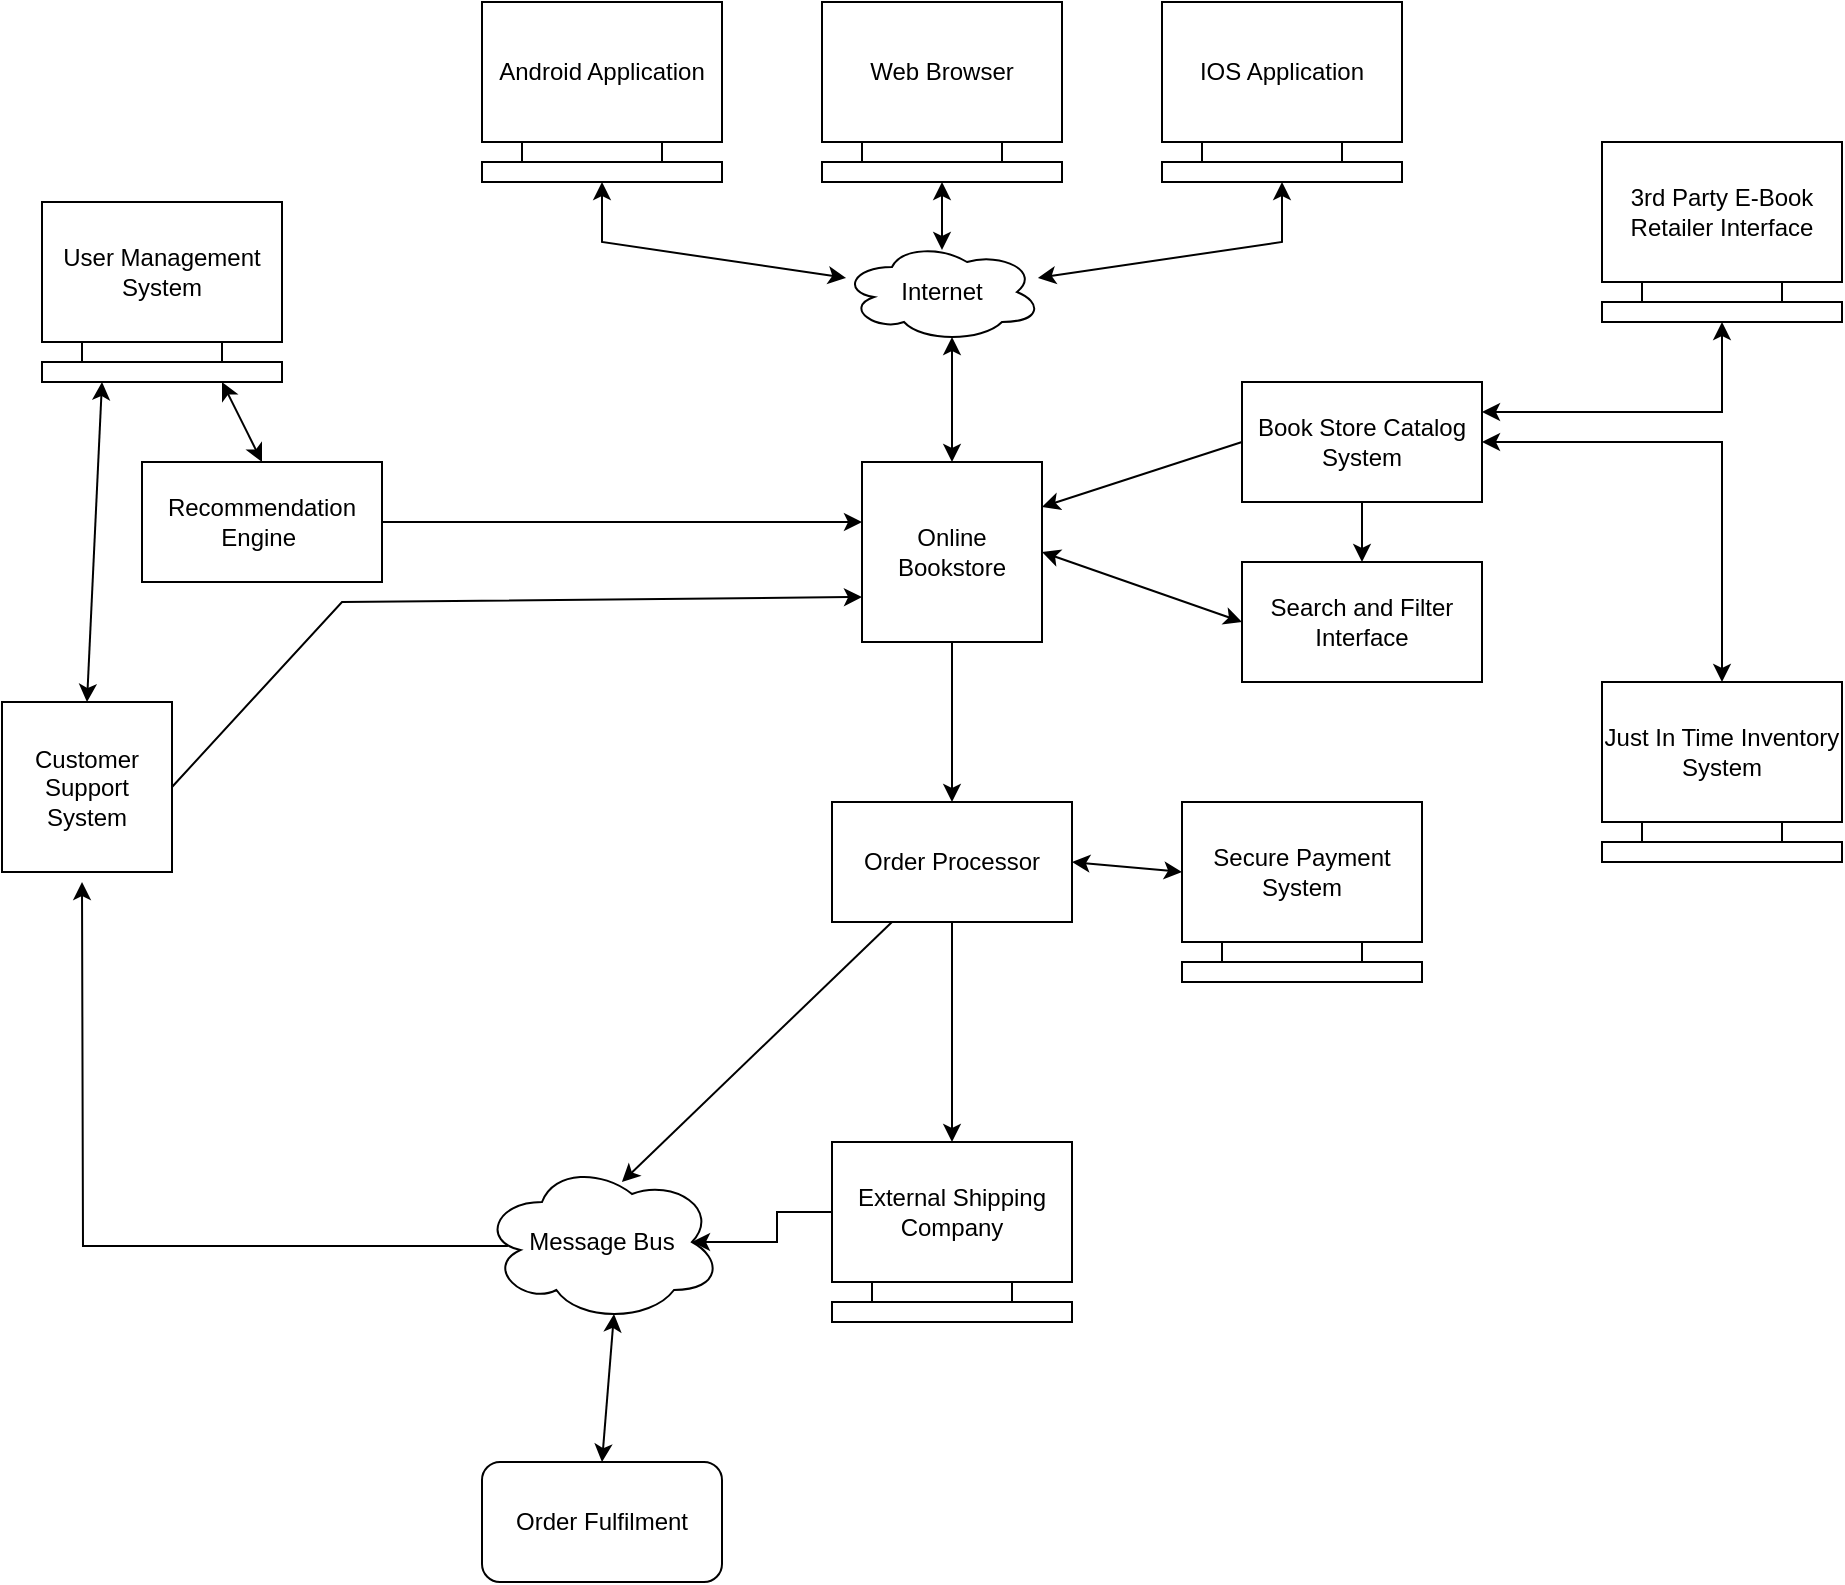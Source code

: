 <mxfile version="20.3.0" type="github">
  <diagram id="C5RBs43oDa-KdzZeNtuy" name="Page-1">
    <mxGraphModel dx="2061" dy="711" grid="1" gridSize="10" guides="1" tooltips="1" connect="1" arrows="1" fold="1" page="1" pageScale="1" pageWidth="827" pageHeight="1169" math="0" shadow="0">
      <root>
        <mxCell id="WIyWlLk6GJQsqaUBKTNV-0" />
        <mxCell id="WIyWlLk6GJQsqaUBKTNV-1" parent="WIyWlLk6GJQsqaUBKTNV-0" />
        <mxCell id="ecf7t1vO1yYwUDiaF_wW-16" value="" style="group" vertex="1" connectable="0" parent="WIyWlLk6GJQsqaUBKTNV-1">
          <mxGeometry x="330" y="10" width="120" height="90" as="geometry" />
        </mxCell>
        <mxCell id="ecf7t1vO1yYwUDiaF_wW-11" value="Web Browser" style="rounded=0;whiteSpace=wrap;html=1;" vertex="1" parent="ecf7t1vO1yYwUDiaF_wW-16">
          <mxGeometry width="120" height="70" as="geometry" />
        </mxCell>
        <mxCell id="ecf7t1vO1yYwUDiaF_wW-13" value="" style="rounded=0;whiteSpace=wrap;html=1;" vertex="1" parent="ecf7t1vO1yYwUDiaF_wW-16">
          <mxGeometry y="80" width="120" height="10" as="geometry" />
        </mxCell>
        <mxCell id="ecf7t1vO1yYwUDiaF_wW-14" value="" style="endArrow=none;html=1;rounded=0;" edge="1" parent="ecf7t1vO1yYwUDiaF_wW-16">
          <mxGeometry width="50" height="50" relative="1" as="geometry">
            <mxPoint x="20" y="80" as="sourcePoint" />
            <mxPoint x="20" y="70" as="targetPoint" />
            <Array as="points" />
          </mxGeometry>
        </mxCell>
        <mxCell id="ecf7t1vO1yYwUDiaF_wW-15" value="" style="endArrow=none;html=1;rounded=0;entryX=0.75;entryY=1;entryDx=0;entryDy=0;" edge="1" parent="ecf7t1vO1yYwUDiaF_wW-16" target="ecf7t1vO1yYwUDiaF_wW-11">
          <mxGeometry width="50" height="50" relative="1" as="geometry">
            <mxPoint x="90" y="80" as="sourcePoint" />
            <mxPoint x="30" y="80" as="targetPoint" />
            <Array as="points" />
          </mxGeometry>
        </mxCell>
        <mxCell id="ecf7t1vO1yYwUDiaF_wW-17" value="" style="group" vertex="1" connectable="0" parent="WIyWlLk6GJQsqaUBKTNV-1">
          <mxGeometry x="720" y="350" width="120" height="90" as="geometry" />
        </mxCell>
        <mxCell id="ecf7t1vO1yYwUDiaF_wW-18" value="Just In Time Inventory System" style="rounded=0;whiteSpace=wrap;html=1;" vertex="1" parent="ecf7t1vO1yYwUDiaF_wW-17">
          <mxGeometry width="120" height="70" as="geometry" />
        </mxCell>
        <mxCell id="ecf7t1vO1yYwUDiaF_wW-19" value="" style="rounded=0;whiteSpace=wrap;html=1;" vertex="1" parent="ecf7t1vO1yYwUDiaF_wW-17">
          <mxGeometry y="80" width="120" height="10" as="geometry" />
        </mxCell>
        <mxCell id="ecf7t1vO1yYwUDiaF_wW-20" value="" style="endArrow=none;html=1;rounded=0;" edge="1" parent="ecf7t1vO1yYwUDiaF_wW-17">
          <mxGeometry width="50" height="50" relative="1" as="geometry">
            <mxPoint x="20" y="80" as="sourcePoint" />
            <mxPoint x="20" y="70" as="targetPoint" />
            <Array as="points" />
          </mxGeometry>
        </mxCell>
        <mxCell id="ecf7t1vO1yYwUDiaF_wW-21" value="" style="endArrow=none;html=1;rounded=0;entryX=0.75;entryY=1;entryDx=0;entryDy=0;" edge="1" parent="ecf7t1vO1yYwUDiaF_wW-17" target="ecf7t1vO1yYwUDiaF_wW-18">
          <mxGeometry width="50" height="50" relative="1" as="geometry">
            <mxPoint x="90" y="80" as="sourcePoint" />
            <mxPoint x="30" y="80" as="targetPoint" />
            <Array as="points" />
          </mxGeometry>
        </mxCell>
        <mxCell id="ecf7t1vO1yYwUDiaF_wW-22" value="" style="endArrow=classic;startArrow=classic;html=1;rounded=0;exitX=0.5;exitY=0.08;exitDx=0;exitDy=0;exitPerimeter=0;" edge="1" parent="WIyWlLk6GJQsqaUBKTNV-1" source="ecf7t1vO1yYwUDiaF_wW-23">
          <mxGeometry width="50" height="50" relative="1" as="geometry">
            <mxPoint x="390" y="140" as="sourcePoint" />
            <mxPoint x="390" y="100" as="targetPoint" />
          </mxGeometry>
        </mxCell>
        <mxCell id="ecf7t1vO1yYwUDiaF_wW-23" value="Internet" style="ellipse;shape=cloud;whiteSpace=wrap;html=1;" vertex="1" parent="WIyWlLk6GJQsqaUBKTNV-1">
          <mxGeometry x="340" y="130" width="100" height="50" as="geometry" />
        </mxCell>
        <mxCell id="ecf7t1vO1yYwUDiaF_wW-28" value="" style="group" vertex="1" connectable="0" parent="WIyWlLk6GJQsqaUBKTNV-1">
          <mxGeometry x="-60" y="110" width="120" height="90" as="geometry" />
        </mxCell>
        <mxCell id="ecf7t1vO1yYwUDiaF_wW-29" value="User Management System" style="rounded=0;whiteSpace=wrap;html=1;" vertex="1" parent="ecf7t1vO1yYwUDiaF_wW-28">
          <mxGeometry width="120" height="70" as="geometry" />
        </mxCell>
        <mxCell id="ecf7t1vO1yYwUDiaF_wW-30" value="" style="rounded=0;whiteSpace=wrap;html=1;" vertex="1" parent="ecf7t1vO1yYwUDiaF_wW-28">
          <mxGeometry y="80" width="120" height="10" as="geometry" />
        </mxCell>
        <mxCell id="ecf7t1vO1yYwUDiaF_wW-31" value="" style="endArrow=none;html=1;rounded=0;" edge="1" parent="ecf7t1vO1yYwUDiaF_wW-28">
          <mxGeometry width="50" height="50" relative="1" as="geometry">
            <mxPoint x="20" y="80" as="sourcePoint" />
            <mxPoint x="20" y="70" as="targetPoint" />
            <Array as="points" />
          </mxGeometry>
        </mxCell>
        <mxCell id="ecf7t1vO1yYwUDiaF_wW-32" value="" style="endArrow=none;html=1;rounded=0;entryX=0.75;entryY=1;entryDx=0;entryDy=0;" edge="1" parent="ecf7t1vO1yYwUDiaF_wW-28" target="ecf7t1vO1yYwUDiaF_wW-29">
          <mxGeometry width="50" height="50" relative="1" as="geometry">
            <mxPoint x="90" y="80" as="sourcePoint" />
            <mxPoint x="30" y="80" as="targetPoint" />
            <Array as="points" />
          </mxGeometry>
        </mxCell>
        <mxCell id="ecf7t1vO1yYwUDiaF_wW-33" value="" style="group" vertex="1" connectable="0" parent="WIyWlLk6GJQsqaUBKTNV-1">
          <mxGeometry x="160" y="10" width="120" height="90" as="geometry" />
        </mxCell>
        <mxCell id="ecf7t1vO1yYwUDiaF_wW-34" value="Android Application" style="rounded=0;whiteSpace=wrap;html=1;" vertex="1" parent="ecf7t1vO1yYwUDiaF_wW-33">
          <mxGeometry width="120" height="70" as="geometry" />
        </mxCell>
        <mxCell id="ecf7t1vO1yYwUDiaF_wW-35" value="" style="rounded=0;whiteSpace=wrap;html=1;" vertex="1" parent="ecf7t1vO1yYwUDiaF_wW-33">
          <mxGeometry y="80" width="120" height="10" as="geometry" />
        </mxCell>
        <mxCell id="ecf7t1vO1yYwUDiaF_wW-36" value="" style="endArrow=none;html=1;rounded=0;" edge="1" parent="ecf7t1vO1yYwUDiaF_wW-33">
          <mxGeometry width="50" height="50" relative="1" as="geometry">
            <mxPoint x="20" y="80" as="sourcePoint" />
            <mxPoint x="20" y="70" as="targetPoint" />
            <Array as="points" />
          </mxGeometry>
        </mxCell>
        <mxCell id="ecf7t1vO1yYwUDiaF_wW-37" value="" style="endArrow=none;html=1;rounded=0;entryX=0.75;entryY=1;entryDx=0;entryDy=0;" edge="1" parent="ecf7t1vO1yYwUDiaF_wW-33" target="ecf7t1vO1yYwUDiaF_wW-34">
          <mxGeometry width="50" height="50" relative="1" as="geometry">
            <mxPoint x="90" y="80" as="sourcePoint" />
            <mxPoint x="30" y="80" as="targetPoint" />
            <Array as="points" />
          </mxGeometry>
        </mxCell>
        <mxCell id="ecf7t1vO1yYwUDiaF_wW-38" value="" style="group" vertex="1" connectable="0" parent="WIyWlLk6GJQsqaUBKTNV-1">
          <mxGeometry x="500" y="10" width="120" height="90" as="geometry" />
        </mxCell>
        <mxCell id="ecf7t1vO1yYwUDiaF_wW-39" value="IOS Application" style="rounded=0;whiteSpace=wrap;html=1;" vertex="1" parent="ecf7t1vO1yYwUDiaF_wW-38">
          <mxGeometry width="120" height="70" as="geometry" />
        </mxCell>
        <mxCell id="ecf7t1vO1yYwUDiaF_wW-40" value="" style="rounded=0;whiteSpace=wrap;html=1;" vertex="1" parent="ecf7t1vO1yYwUDiaF_wW-38">
          <mxGeometry y="80" width="120" height="10" as="geometry" />
        </mxCell>
        <mxCell id="ecf7t1vO1yYwUDiaF_wW-41" value="" style="endArrow=none;html=1;rounded=0;" edge="1" parent="ecf7t1vO1yYwUDiaF_wW-38">
          <mxGeometry width="50" height="50" relative="1" as="geometry">
            <mxPoint x="20" y="80" as="sourcePoint" />
            <mxPoint x="20" y="70" as="targetPoint" />
            <Array as="points" />
          </mxGeometry>
        </mxCell>
        <mxCell id="ecf7t1vO1yYwUDiaF_wW-42" value="" style="endArrow=none;html=1;rounded=0;entryX=0.75;entryY=1;entryDx=0;entryDy=0;" edge="1" parent="ecf7t1vO1yYwUDiaF_wW-38" target="ecf7t1vO1yYwUDiaF_wW-39">
          <mxGeometry width="50" height="50" relative="1" as="geometry">
            <mxPoint x="90" y="80" as="sourcePoint" />
            <mxPoint x="30" y="80" as="targetPoint" />
            <Array as="points" />
          </mxGeometry>
        </mxCell>
        <mxCell id="ecf7t1vO1yYwUDiaF_wW-43" value="" style="endArrow=classic;startArrow=classic;html=1;rounded=0;entryX=0.5;entryY=1;entryDx=0;entryDy=0;" edge="1" parent="WIyWlLk6GJQsqaUBKTNV-1" source="ecf7t1vO1yYwUDiaF_wW-23" target="ecf7t1vO1yYwUDiaF_wW-35">
          <mxGeometry width="50" height="50" relative="1" as="geometry">
            <mxPoint x="220" y="160" as="sourcePoint" />
            <mxPoint x="220" y="110" as="targetPoint" />
            <Array as="points">
              <mxPoint x="220" y="130" />
            </Array>
          </mxGeometry>
        </mxCell>
        <mxCell id="ecf7t1vO1yYwUDiaF_wW-44" value="" style="endArrow=classic;startArrow=classic;html=1;rounded=0;entryX=0.5;entryY=1;entryDx=0;entryDy=0;" edge="1" parent="WIyWlLk6GJQsqaUBKTNV-1" source="ecf7t1vO1yYwUDiaF_wW-23" target="ecf7t1vO1yYwUDiaF_wW-40">
          <mxGeometry width="50" height="50" relative="1" as="geometry">
            <mxPoint x="672.032" y="167.946" as="sourcePoint" />
            <mxPoint x="550" y="120" as="targetPoint" />
            <Array as="points">
              <mxPoint x="560" y="130" />
            </Array>
          </mxGeometry>
        </mxCell>
        <mxCell id="ecf7t1vO1yYwUDiaF_wW-47" value="" style="endArrow=classic;startArrow=classic;html=1;rounded=0;entryX=0.55;entryY=0.95;entryDx=0;entryDy=0;entryPerimeter=0;exitX=0.5;exitY=0;exitDx=0;exitDy=0;" edge="1" parent="WIyWlLk6GJQsqaUBKTNV-1" source="ecf7t1vO1yYwUDiaF_wW-49" target="ecf7t1vO1yYwUDiaF_wW-23">
          <mxGeometry width="50" height="50" relative="1" as="geometry">
            <mxPoint x="395" y="240" as="sourcePoint" />
            <mxPoint x="450" y="220" as="targetPoint" />
          </mxGeometry>
        </mxCell>
        <mxCell id="ecf7t1vO1yYwUDiaF_wW-49" value="Online Bookstore" style="whiteSpace=wrap;html=1;aspect=fixed;" vertex="1" parent="WIyWlLk6GJQsqaUBKTNV-1">
          <mxGeometry x="350" y="240" width="90" height="90" as="geometry" />
        </mxCell>
        <mxCell id="ecf7t1vO1yYwUDiaF_wW-50" value="" style="group" vertex="1" connectable="0" parent="WIyWlLk6GJQsqaUBKTNV-1">
          <mxGeometry x="720" y="80" width="120" height="90" as="geometry" />
        </mxCell>
        <mxCell id="ecf7t1vO1yYwUDiaF_wW-51" value="3rd Party E-Book Retailer Interface" style="rounded=0;whiteSpace=wrap;html=1;" vertex="1" parent="ecf7t1vO1yYwUDiaF_wW-50">
          <mxGeometry width="120" height="70" as="geometry" />
        </mxCell>
        <mxCell id="ecf7t1vO1yYwUDiaF_wW-52" value="" style="rounded=0;whiteSpace=wrap;html=1;" vertex="1" parent="ecf7t1vO1yYwUDiaF_wW-50">
          <mxGeometry y="80" width="120" height="10" as="geometry" />
        </mxCell>
        <mxCell id="ecf7t1vO1yYwUDiaF_wW-53" value="" style="endArrow=none;html=1;rounded=0;" edge="1" parent="ecf7t1vO1yYwUDiaF_wW-50">
          <mxGeometry width="50" height="50" relative="1" as="geometry">
            <mxPoint x="20" y="80" as="sourcePoint" />
            <mxPoint x="20" y="70" as="targetPoint" />
            <Array as="points" />
          </mxGeometry>
        </mxCell>
        <mxCell id="ecf7t1vO1yYwUDiaF_wW-54" value="" style="endArrow=none;html=1;rounded=0;entryX=0.75;entryY=1;entryDx=0;entryDy=0;" edge="1" parent="ecf7t1vO1yYwUDiaF_wW-50" target="ecf7t1vO1yYwUDiaF_wW-51">
          <mxGeometry width="50" height="50" relative="1" as="geometry">
            <mxPoint x="90" y="80" as="sourcePoint" />
            <mxPoint x="30" y="80" as="targetPoint" />
            <Array as="points" />
          </mxGeometry>
        </mxCell>
        <mxCell id="ecf7t1vO1yYwUDiaF_wW-55" value="" style="group" vertex="1" connectable="0" parent="WIyWlLk6GJQsqaUBKTNV-1">
          <mxGeometry x="335" y="580" width="120" height="90" as="geometry" />
        </mxCell>
        <mxCell id="ecf7t1vO1yYwUDiaF_wW-56" value="External Shipping Company" style="rounded=0;whiteSpace=wrap;html=1;" vertex="1" parent="ecf7t1vO1yYwUDiaF_wW-55">
          <mxGeometry width="120" height="70" as="geometry" />
        </mxCell>
        <mxCell id="ecf7t1vO1yYwUDiaF_wW-57" value="" style="rounded=0;whiteSpace=wrap;html=1;" vertex="1" parent="ecf7t1vO1yYwUDiaF_wW-55">
          <mxGeometry y="80" width="120" height="10" as="geometry" />
        </mxCell>
        <mxCell id="ecf7t1vO1yYwUDiaF_wW-58" value="" style="endArrow=none;html=1;rounded=0;" edge="1" parent="ecf7t1vO1yYwUDiaF_wW-55">
          <mxGeometry width="50" height="50" relative="1" as="geometry">
            <mxPoint x="20" y="80" as="sourcePoint" />
            <mxPoint x="20" y="70" as="targetPoint" />
            <Array as="points" />
          </mxGeometry>
        </mxCell>
        <mxCell id="ecf7t1vO1yYwUDiaF_wW-59" value="" style="endArrow=none;html=1;rounded=0;entryX=0.75;entryY=1;entryDx=0;entryDy=0;" edge="1" parent="ecf7t1vO1yYwUDiaF_wW-55" target="ecf7t1vO1yYwUDiaF_wW-56">
          <mxGeometry width="50" height="50" relative="1" as="geometry">
            <mxPoint x="90" y="80" as="sourcePoint" />
            <mxPoint x="30" y="80" as="targetPoint" />
            <Array as="points" />
          </mxGeometry>
        </mxCell>
        <mxCell id="ecf7t1vO1yYwUDiaF_wW-60" value="" style="group" vertex="1" connectable="0" parent="WIyWlLk6GJQsqaUBKTNV-1">
          <mxGeometry x="510" y="410" width="120" height="90" as="geometry" />
        </mxCell>
        <mxCell id="ecf7t1vO1yYwUDiaF_wW-61" value="Secure Payment System" style="rounded=0;whiteSpace=wrap;html=1;" vertex="1" parent="ecf7t1vO1yYwUDiaF_wW-60">
          <mxGeometry width="120" height="70" as="geometry" />
        </mxCell>
        <mxCell id="ecf7t1vO1yYwUDiaF_wW-62" value="" style="rounded=0;whiteSpace=wrap;html=1;" vertex="1" parent="ecf7t1vO1yYwUDiaF_wW-60">
          <mxGeometry y="80" width="120" height="10" as="geometry" />
        </mxCell>
        <mxCell id="ecf7t1vO1yYwUDiaF_wW-63" value="" style="endArrow=none;html=1;rounded=0;" edge="1" parent="ecf7t1vO1yYwUDiaF_wW-60">
          <mxGeometry width="50" height="50" relative="1" as="geometry">
            <mxPoint x="20" y="80" as="sourcePoint" />
            <mxPoint x="20" y="70" as="targetPoint" />
            <Array as="points" />
          </mxGeometry>
        </mxCell>
        <mxCell id="ecf7t1vO1yYwUDiaF_wW-64" value="" style="endArrow=none;html=1;rounded=0;entryX=0.75;entryY=1;entryDx=0;entryDy=0;" edge="1" parent="ecf7t1vO1yYwUDiaF_wW-60" target="ecf7t1vO1yYwUDiaF_wW-61">
          <mxGeometry width="50" height="50" relative="1" as="geometry">
            <mxPoint x="90" y="80" as="sourcePoint" />
            <mxPoint x="30" y="80" as="targetPoint" />
            <Array as="points" />
          </mxGeometry>
        </mxCell>
        <mxCell id="ecf7t1vO1yYwUDiaF_wW-70" value="Customer Support System" style="whiteSpace=wrap;html=1;aspect=fixed;" vertex="1" parent="WIyWlLk6GJQsqaUBKTNV-1">
          <mxGeometry x="-80" y="360" width="85" height="85" as="geometry" />
        </mxCell>
        <mxCell id="ecf7t1vO1yYwUDiaF_wW-72" value="" style="endArrow=classic;html=1;rounded=0;entryX=0;entryY=0.75;entryDx=0;entryDy=0;exitX=1;exitY=0.5;exitDx=0;exitDy=0;" edge="1" parent="WIyWlLk6GJQsqaUBKTNV-1" source="ecf7t1vO1yYwUDiaF_wW-70" target="ecf7t1vO1yYwUDiaF_wW-49">
          <mxGeometry width="50" height="50" relative="1" as="geometry">
            <mxPoint x="190" y="280" as="sourcePoint" />
            <mxPoint x="430" y="320" as="targetPoint" />
            <Array as="points">
              <mxPoint x="90" y="310" />
            </Array>
          </mxGeometry>
        </mxCell>
        <mxCell id="ecf7t1vO1yYwUDiaF_wW-73" value="" style="endArrow=classic;startArrow=classic;html=1;rounded=0;exitX=0.5;exitY=0;exitDx=0;exitDy=0;entryX=0.25;entryY=1;entryDx=0;entryDy=0;" edge="1" parent="WIyWlLk6GJQsqaUBKTNV-1" source="ecf7t1vO1yYwUDiaF_wW-70" target="ecf7t1vO1yYwUDiaF_wW-30">
          <mxGeometry width="50" height="50" relative="1" as="geometry">
            <mxPoint x="380" y="370" as="sourcePoint" />
            <mxPoint x="-20" y="210" as="targetPoint" />
          </mxGeometry>
        </mxCell>
        <mxCell id="ecf7t1vO1yYwUDiaF_wW-75" value="Order Processor" style="rounded=0;whiteSpace=wrap;html=1;" vertex="1" parent="WIyWlLk6GJQsqaUBKTNV-1">
          <mxGeometry x="335" y="410" width="120" height="60" as="geometry" />
        </mxCell>
        <mxCell id="ecf7t1vO1yYwUDiaF_wW-76" value="" style="endArrow=classic;html=1;rounded=0;exitX=0.5;exitY=1;exitDx=0;exitDy=0;entryX=0.5;entryY=0;entryDx=0;entryDy=0;" edge="1" parent="WIyWlLk6GJQsqaUBKTNV-1" source="ecf7t1vO1yYwUDiaF_wW-49" target="ecf7t1vO1yYwUDiaF_wW-75">
          <mxGeometry width="50" height="50" relative="1" as="geometry">
            <mxPoint x="380" y="520" as="sourcePoint" />
            <mxPoint x="430" y="470" as="targetPoint" />
          </mxGeometry>
        </mxCell>
        <mxCell id="ecf7t1vO1yYwUDiaF_wW-77" value="" style="endArrow=classic;startArrow=classic;html=1;rounded=0;exitX=0;exitY=0.5;exitDx=0;exitDy=0;entryX=1;entryY=0.5;entryDx=0;entryDy=0;" edge="1" parent="WIyWlLk6GJQsqaUBKTNV-1" source="ecf7t1vO1yYwUDiaF_wW-61" target="ecf7t1vO1yYwUDiaF_wW-75">
          <mxGeometry width="50" height="50" relative="1" as="geometry">
            <mxPoint x="380" y="520" as="sourcePoint" />
            <mxPoint x="430" y="470" as="targetPoint" />
          </mxGeometry>
        </mxCell>
        <mxCell id="ecf7t1vO1yYwUDiaF_wW-78" value="" style="endArrow=classic;html=1;rounded=0;entryX=0.5;entryY=0;entryDx=0;entryDy=0;exitX=0.5;exitY=1;exitDx=0;exitDy=0;" edge="1" parent="WIyWlLk6GJQsqaUBKTNV-1" source="ecf7t1vO1yYwUDiaF_wW-75" target="ecf7t1vO1yYwUDiaF_wW-56">
          <mxGeometry width="50" height="50" relative="1" as="geometry">
            <mxPoint x="380" y="520" as="sourcePoint" />
            <mxPoint x="430" y="470" as="targetPoint" />
          </mxGeometry>
        </mxCell>
        <mxCell id="ecf7t1vO1yYwUDiaF_wW-79" value="Book Store Catalog System" style="rounded=0;whiteSpace=wrap;html=1;" vertex="1" parent="WIyWlLk6GJQsqaUBKTNV-1">
          <mxGeometry x="540" y="200" width="120" height="60" as="geometry" />
        </mxCell>
        <mxCell id="ecf7t1vO1yYwUDiaF_wW-80" value="" style="endArrow=classic;html=1;rounded=0;exitX=0;exitY=0.5;exitDx=0;exitDy=0;entryX=1;entryY=0.25;entryDx=0;entryDy=0;" edge="1" parent="WIyWlLk6GJQsqaUBKTNV-1" source="ecf7t1vO1yYwUDiaF_wW-79" target="ecf7t1vO1yYwUDiaF_wW-49">
          <mxGeometry width="50" height="50" relative="1" as="geometry">
            <mxPoint x="380" y="340" as="sourcePoint" />
            <mxPoint x="430" y="290" as="targetPoint" />
          </mxGeometry>
        </mxCell>
        <mxCell id="ecf7t1vO1yYwUDiaF_wW-81" value="" style="endArrow=classic;startArrow=classic;html=1;rounded=0;exitX=0.5;exitY=0;exitDx=0;exitDy=0;" edge="1" parent="WIyWlLk6GJQsqaUBKTNV-1" source="ecf7t1vO1yYwUDiaF_wW-18" target="ecf7t1vO1yYwUDiaF_wW-79">
          <mxGeometry width="50" height="50" relative="1" as="geometry">
            <mxPoint x="800" y="320" as="sourcePoint" />
            <mxPoint x="850" y="270" as="targetPoint" />
            <Array as="points">
              <mxPoint x="780" y="230" />
            </Array>
          </mxGeometry>
        </mxCell>
        <mxCell id="ecf7t1vO1yYwUDiaF_wW-82" value="" style="endArrow=classic;startArrow=classic;html=1;rounded=0;entryX=0.5;entryY=1;entryDx=0;entryDy=0;exitX=1;exitY=0.25;exitDx=0;exitDy=0;" edge="1" parent="WIyWlLk6GJQsqaUBKTNV-1" source="ecf7t1vO1yYwUDiaF_wW-79" target="ecf7t1vO1yYwUDiaF_wW-52">
          <mxGeometry width="50" height="50" relative="1" as="geometry">
            <mxPoint x="720" y="242.5" as="sourcePoint" />
            <mxPoint x="770" y="170" as="targetPoint" />
            <Array as="points">
              <mxPoint x="780" y="215" />
            </Array>
          </mxGeometry>
        </mxCell>
        <mxCell id="ecf7t1vO1yYwUDiaF_wW-83" value="Search and Filter Interface" style="rounded=0;whiteSpace=wrap;html=1;" vertex="1" parent="WIyWlLk6GJQsqaUBKTNV-1">
          <mxGeometry x="540" y="290" width="120" height="60" as="geometry" />
        </mxCell>
        <mxCell id="ecf7t1vO1yYwUDiaF_wW-87" value="" style="endArrow=classic;startArrow=classic;html=1;rounded=0;exitX=1;exitY=0.5;exitDx=0;exitDy=0;entryX=0;entryY=0.5;entryDx=0;entryDy=0;" edge="1" parent="WIyWlLk6GJQsqaUBKTNV-1" source="ecf7t1vO1yYwUDiaF_wW-49" target="ecf7t1vO1yYwUDiaF_wW-83">
          <mxGeometry width="50" height="50" relative="1" as="geometry">
            <mxPoint x="490" y="370" as="sourcePoint" />
            <mxPoint x="540" y="320" as="targetPoint" />
          </mxGeometry>
        </mxCell>
        <mxCell id="ecf7t1vO1yYwUDiaF_wW-88" value="" style="endArrow=classic;html=1;rounded=0;exitX=0.5;exitY=1;exitDx=0;exitDy=0;entryX=0.5;entryY=0;entryDx=0;entryDy=0;" edge="1" parent="WIyWlLk6GJQsqaUBKTNV-1" source="ecf7t1vO1yYwUDiaF_wW-79" target="ecf7t1vO1yYwUDiaF_wW-83">
          <mxGeometry width="50" height="50" relative="1" as="geometry">
            <mxPoint x="460" y="390" as="sourcePoint" />
            <mxPoint x="510" y="340" as="targetPoint" />
          </mxGeometry>
        </mxCell>
        <mxCell id="ecf7t1vO1yYwUDiaF_wW-90" style="edgeStyle=orthogonalEdgeStyle;rounded=0;orthogonalLoop=1;jettySize=auto;html=1;" edge="1" parent="WIyWlLk6GJQsqaUBKTNV-1" source="ecf7t1vO1yYwUDiaF_wW-89">
          <mxGeometry relative="1" as="geometry">
            <mxPoint x="350" y="270" as="targetPoint" />
          </mxGeometry>
        </mxCell>
        <mxCell id="ecf7t1vO1yYwUDiaF_wW-89" value="Recommendation Engine&amp;nbsp;" style="rounded=0;whiteSpace=wrap;html=1;" vertex="1" parent="WIyWlLk6GJQsqaUBKTNV-1">
          <mxGeometry x="-10" y="240" width="120" height="60" as="geometry" />
        </mxCell>
        <mxCell id="ecf7t1vO1yYwUDiaF_wW-92" value="" style="endArrow=classic;startArrow=classic;html=1;rounded=0;exitX=0.5;exitY=0;exitDx=0;exitDy=0;entryX=0.75;entryY=1;entryDx=0;entryDy=0;" edge="1" parent="WIyWlLk6GJQsqaUBKTNV-1" source="ecf7t1vO1yYwUDiaF_wW-89" target="ecf7t1vO1yYwUDiaF_wW-30">
          <mxGeometry width="50" height="50" relative="1" as="geometry">
            <mxPoint x="100" y="240" as="sourcePoint" />
            <mxPoint x="150" y="190" as="targetPoint" />
          </mxGeometry>
        </mxCell>
        <mxCell id="ecf7t1vO1yYwUDiaF_wW-94" style="edgeStyle=orthogonalEdgeStyle;rounded=0;orthogonalLoop=1;jettySize=auto;html=1;exitX=0.108;exitY=0.525;exitDx=0;exitDy=0;exitPerimeter=0;" edge="1" parent="WIyWlLk6GJQsqaUBKTNV-1" source="ecf7t1vO1yYwUDiaF_wW-93">
          <mxGeometry relative="1" as="geometry">
            <mxPoint x="-40" y="450" as="targetPoint" />
          </mxGeometry>
        </mxCell>
        <mxCell id="ecf7t1vO1yYwUDiaF_wW-93" value="Message Bus" style="ellipse;shape=cloud;whiteSpace=wrap;html=1;" vertex="1" parent="WIyWlLk6GJQsqaUBKTNV-1">
          <mxGeometry x="160" y="590" width="120" height="80" as="geometry" />
        </mxCell>
        <mxCell id="ecf7t1vO1yYwUDiaF_wW-97" value="" style="endArrow=classic;html=1;rounded=0;exitX=0.25;exitY=1;exitDx=0;exitDy=0;entryX=0.583;entryY=0.125;entryDx=0;entryDy=0;entryPerimeter=0;" edge="1" parent="WIyWlLk6GJQsqaUBKTNV-1" source="ecf7t1vO1yYwUDiaF_wW-75" target="ecf7t1vO1yYwUDiaF_wW-93">
          <mxGeometry width="50" height="50" relative="1" as="geometry">
            <mxPoint x="240" y="560" as="sourcePoint" />
            <mxPoint x="290" y="510" as="targetPoint" />
          </mxGeometry>
        </mxCell>
        <mxCell id="ecf7t1vO1yYwUDiaF_wW-98" value="Order Fulfilment" style="rounded=1;whiteSpace=wrap;html=1;" vertex="1" parent="WIyWlLk6GJQsqaUBKTNV-1">
          <mxGeometry x="160" y="740" width="120" height="60" as="geometry" />
        </mxCell>
        <mxCell id="ecf7t1vO1yYwUDiaF_wW-99" value="" style="endArrow=classic;startArrow=classic;html=1;rounded=0;exitX=0.5;exitY=0;exitDx=0;exitDy=0;entryX=0.55;entryY=0.95;entryDx=0;entryDy=0;entryPerimeter=0;" edge="1" parent="WIyWlLk6GJQsqaUBKTNV-1" source="ecf7t1vO1yYwUDiaF_wW-98" target="ecf7t1vO1yYwUDiaF_wW-93">
          <mxGeometry width="50" height="50" relative="1" as="geometry">
            <mxPoint x="230" y="730" as="sourcePoint" />
            <mxPoint x="280" y="680" as="targetPoint" />
          </mxGeometry>
        </mxCell>
        <mxCell id="ecf7t1vO1yYwUDiaF_wW-100" style="edgeStyle=orthogonalEdgeStyle;rounded=0;orthogonalLoop=1;jettySize=auto;html=1;entryX=0.875;entryY=0.5;entryDx=0;entryDy=0;entryPerimeter=0;" edge="1" parent="WIyWlLk6GJQsqaUBKTNV-1" source="ecf7t1vO1yYwUDiaF_wW-56" target="ecf7t1vO1yYwUDiaF_wW-93">
          <mxGeometry relative="1" as="geometry" />
        </mxCell>
      </root>
    </mxGraphModel>
  </diagram>
</mxfile>
